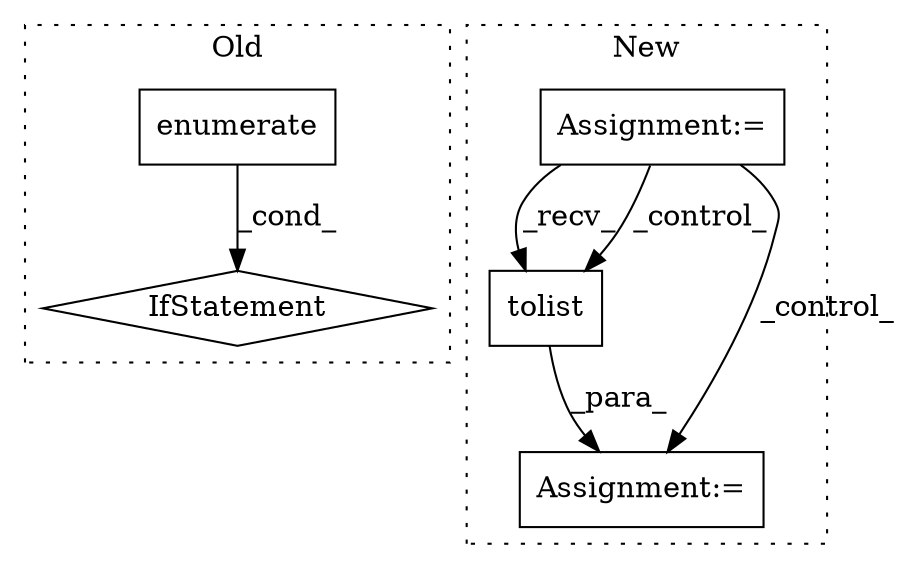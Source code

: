 digraph G {
subgraph cluster0 {
1 [label="enumerate" a="32" s="3408,3424" l="10,1" shape="box"];
4 [label="IfStatement" a="25" s="3439,3462" l="4,2" shape="diamond"];
label = "Old";
style="dotted";
}
subgraph cluster1 {
2 [label="tolist" a="32" s="3269" l="8" shape="box"];
3 [label="Assignment:=" a="7" s="3238" l="1" shape="box"];
5 [label="Assignment:=" a="7" s="2898" l="1" shape="box"];
label = "New";
style="dotted";
}
1 -> 4 [label="_cond_"];
2 -> 3 [label="_para_"];
5 -> 3 [label="_control_"];
5 -> 2 [label="_recv_"];
5 -> 2 [label="_control_"];
}